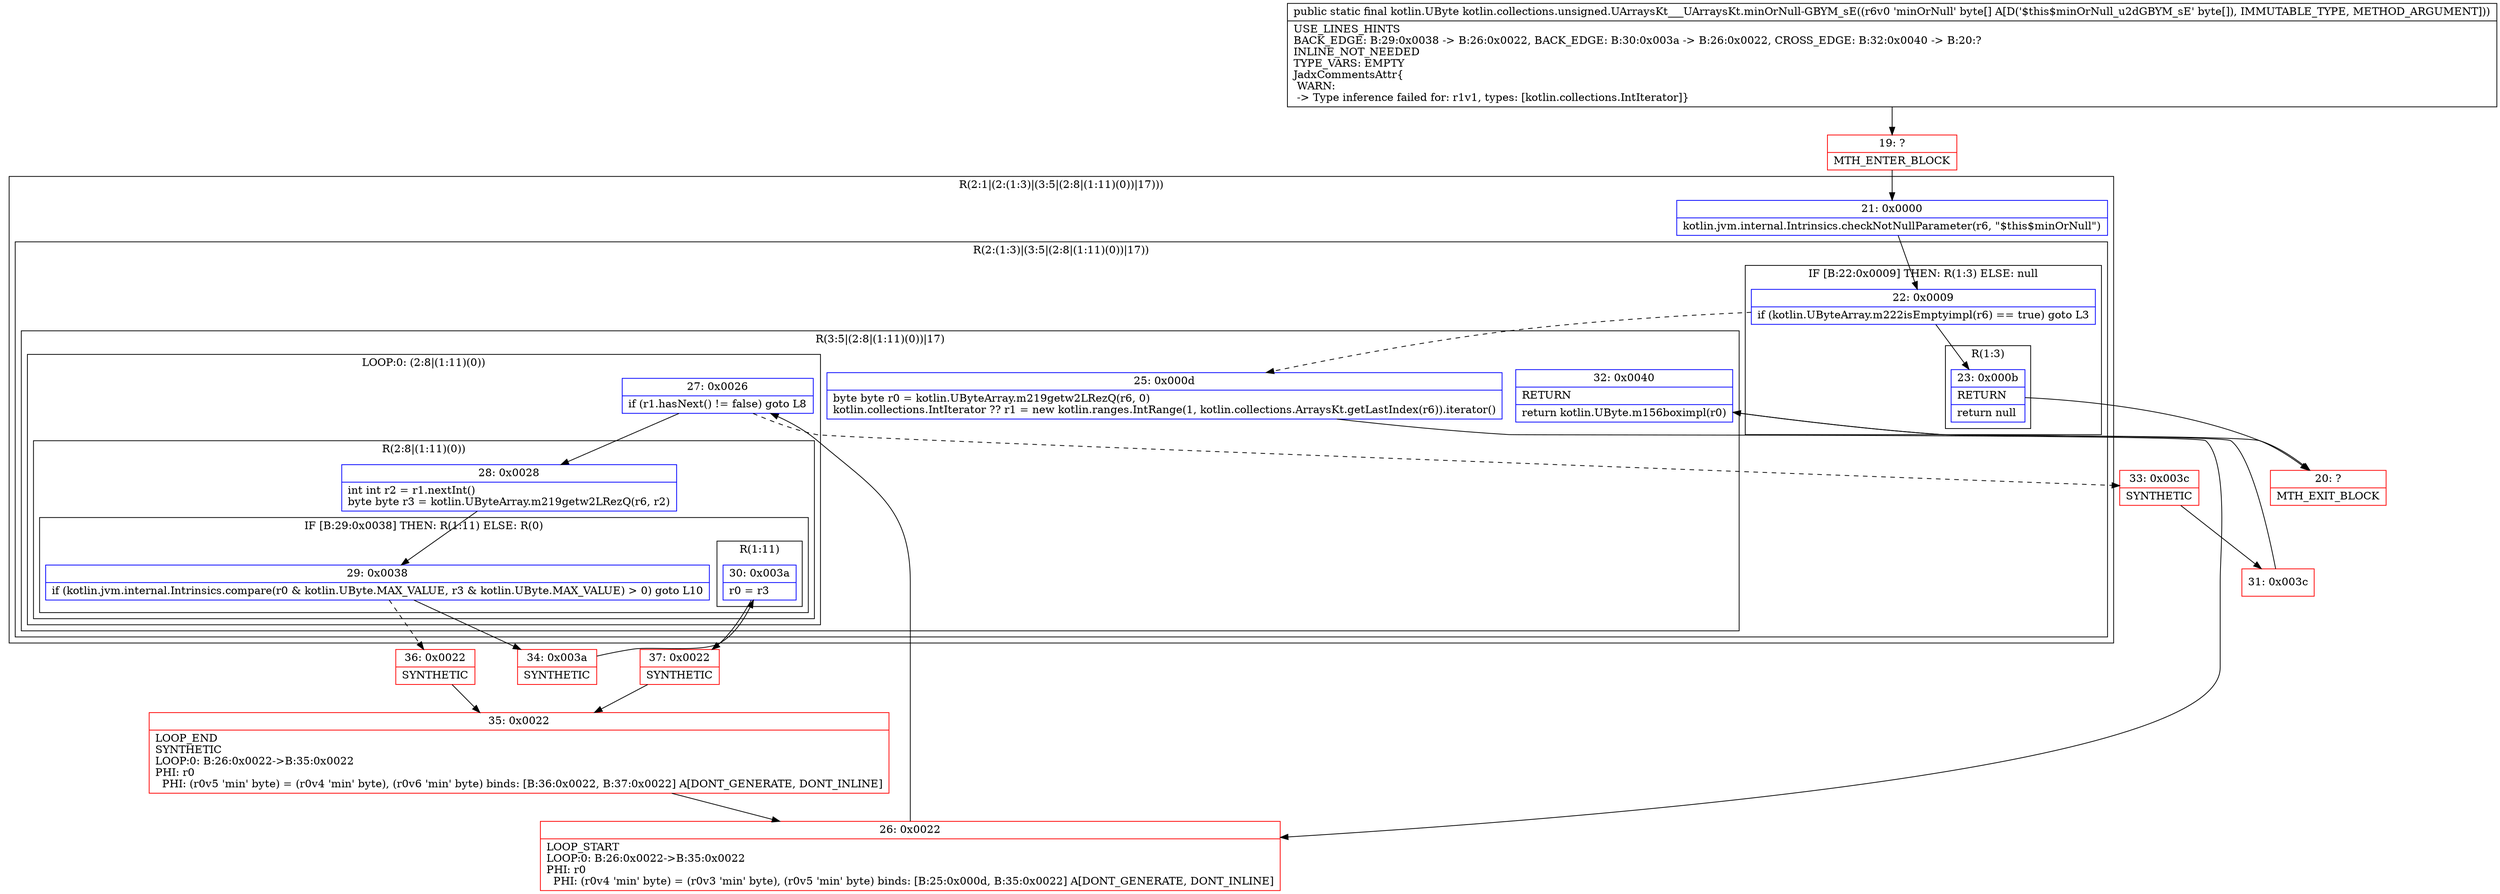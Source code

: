 digraph "CFG forkotlin.collections.unsigned.UArraysKt___UArraysKt.minOrNull\-GBYM_sE([B)Lkotlin\/UByte;" {
subgraph cluster_Region_839368266 {
label = "R(2:1|(2:(1:3)|(3:5|(2:8|(1:11)(0))|17)))";
node [shape=record,color=blue];
Node_21 [shape=record,label="{21\:\ 0x0000|kotlin.jvm.internal.Intrinsics.checkNotNullParameter(r6, \"$this$minOrNull\")\l}"];
subgraph cluster_Region_2038743689 {
label = "R(2:(1:3)|(3:5|(2:8|(1:11)(0))|17))";
node [shape=record,color=blue];
subgraph cluster_IfRegion_237753198 {
label = "IF [B:22:0x0009] THEN: R(1:3) ELSE: null";
node [shape=record,color=blue];
Node_22 [shape=record,label="{22\:\ 0x0009|if (kotlin.UByteArray.m222isEmptyimpl(r6) == true) goto L3\l}"];
subgraph cluster_Region_1380467430 {
label = "R(1:3)";
node [shape=record,color=blue];
Node_23 [shape=record,label="{23\:\ 0x000b|RETURN\l|return null\l}"];
}
}
subgraph cluster_Region_5185556 {
label = "R(3:5|(2:8|(1:11)(0))|17)";
node [shape=record,color=blue];
Node_25 [shape=record,label="{25\:\ 0x000d|byte byte r0 = kotlin.UByteArray.m219getw2LRezQ(r6, 0)\lkotlin.collections.IntIterator ?? r1 = new kotlin.ranges.IntRange(1, kotlin.collections.ArraysKt.getLastIndex(r6)).iterator()\l}"];
subgraph cluster_LoopRegion_303482294 {
label = "LOOP:0: (2:8|(1:11)(0))";
node [shape=record,color=blue];
Node_27 [shape=record,label="{27\:\ 0x0026|if (r1.hasNext() != false) goto L8\l}"];
subgraph cluster_Region_1797265504 {
label = "R(2:8|(1:11)(0))";
node [shape=record,color=blue];
Node_28 [shape=record,label="{28\:\ 0x0028|int int r2 = r1.nextInt()\lbyte byte r3 = kotlin.UByteArray.m219getw2LRezQ(r6, r2)\l}"];
subgraph cluster_IfRegion_2102900185 {
label = "IF [B:29:0x0038] THEN: R(1:11) ELSE: R(0)";
node [shape=record,color=blue];
Node_29 [shape=record,label="{29\:\ 0x0038|if (kotlin.jvm.internal.Intrinsics.compare(r0 & kotlin.UByte.MAX_VALUE, r3 & kotlin.UByte.MAX_VALUE) \> 0) goto L10\l}"];
subgraph cluster_Region_847639591 {
label = "R(1:11)";
node [shape=record,color=blue];
Node_30 [shape=record,label="{30\:\ 0x003a|r0 = r3\l}"];
}
subgraph cluster_Region_1563575051 {
label = "R(0)";
node [shape=record,color=blue];
}
}
}
}
Node_32 [shape=record,label="{32\:\ 0x0040|RETURN\l|return kotlin.UByte.m156boximpl(r0)\l}"];
}
}
}
Node_19 [shape=record,color=red,label="{19\:\ ?|MTH_ENTER_BLOCK\l}"];
Node_20 [shape=record,color=red,label="{20\:\ ?|MTH_EXIT_BLOCK\l}"];
Node_26 [shape=record,color=red,label="{26\:\ 0x0022|LOOP_START\lLOOP:0: B:26:0x0022\-\>B:35:0x0022\lPHI: r0 \l  PHI: (r0v4 'min' byte) = (r0v3 'min' byte), (r0v5 'min' byte) binds: [B:25:0x000d, B:35:0x0022] A[DONT_GENERATE, DONT_INLINE]\l}"];
Node_34 [shape=record,color=red,label="{34\:\ 0x003a|SYNTHETIC\l}"];
Node_37 [shape=record,color=red,label="{37\:\ 0x0022|SYNTHETIC\l}"];
Node_35 [shape=record,color=red,label="{35\:\ 0x0022|LOOP_END\lSYNTHETIC\lLOOP:0: B:26:0x0022\-\>B:35:0x0022\lPHI: r0 \l  PHI: (r0v5 'min' byte) = (r0v4 'min' byte), (r0v6 'min' byte) binds: [B:36:0x0022, B:37:0x0022] A[DONT_GENERATE, DONT_INLINE]\l}"];
Node_36 [shape=record,color=red,label="{36\:\ 0x0022|SYNTHETIC\l}"];
Node_33 [shape=record,color=red,label="{33\:\ 0x003c|SYNTHETIC\l}"];
Node_31 [shape=record,color=red,label="{31\:\ 0x003c}"];
MethodNode[shape=record,label="{public static final kotlin.UByte kotlin.collections.unsigned.UArraysKt___UArraysKt.minOrNull\-GBYM_sE((r6v0 'minOrNull' byte[] A[D('$this$minOrNull_u2dGBYM_sE' byte[]), IMMUTABLE_TYPE, METHOD_ARGUMENT]))  | USE_LINES_HINTS\lBACK_EDGE: B:29:0x0038 \-\> B:26:0x0022, BACK_EDGE: B:30:0x003a \-\> B:26:0x0022, CROSS_EDGE: B:32:0x0040 \-\> B:20:?\lINLINE_NOT_NEEDED\lTYPE_VARS: EMPTY\lJadxCommentsAttr\{\l WARN: \l \-\> Type inference failed for: r1v1, types: [kotlin.collections.IntIterator]\}\l}"];
MethodNode -> Node_19;Node_21 -> Node_22;
Node_22 -> Node_23;
Node_22 -> Node_25[style=dashed];
Node_23 -> Node_20;
Node_25 -> Node_26;
Node_27 -> Node_28;
Node_27 -> Node_33[style=dashed];
Node_28 -> Node_29;
Node_29 -> Node_34;
Node_29 -> Node_36[style=dashed];
Node_30 -> Node_37;
Node_32 -> Node_20;
Node_19 -> Node_21;
Node_26 -> Node_27;
Node_34 -> Node_30;
Node_37 -> Node_35;
Node_35 -> Node_26;
Node_36 -> Node_35;
Node_33 -> Node_31;
Node_31 -> Node_32;
}


